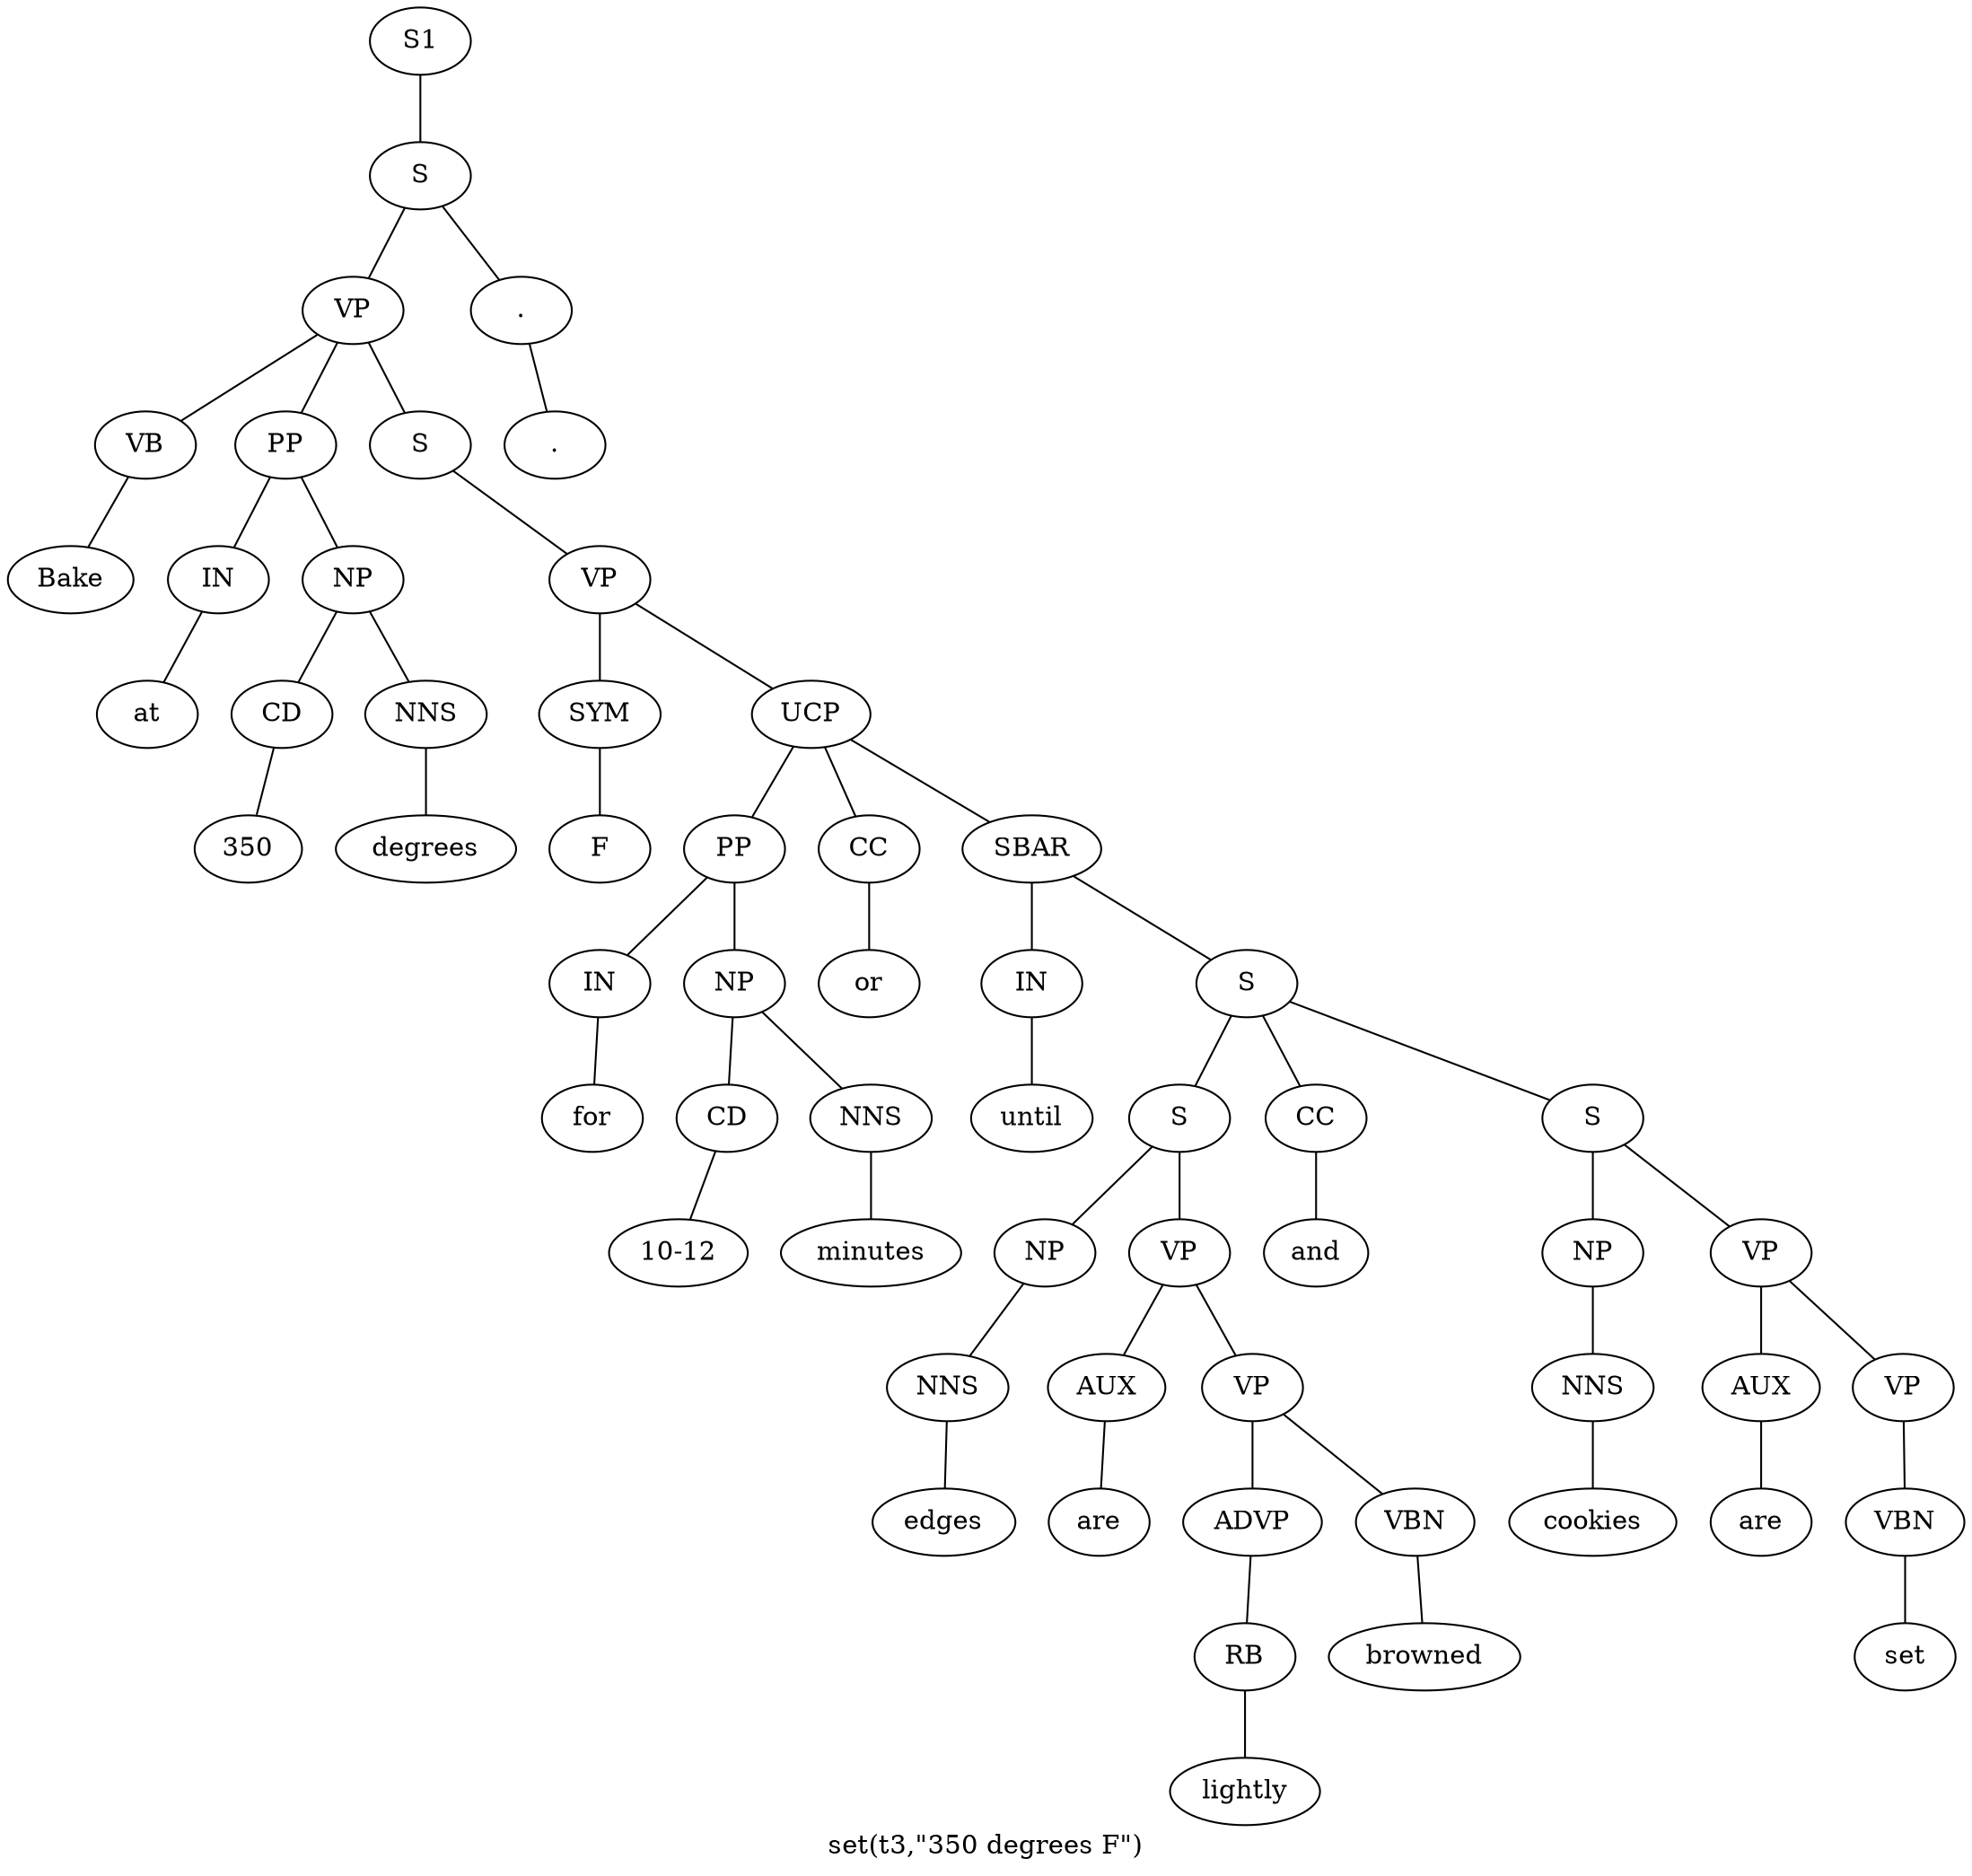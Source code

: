 graph SyntaxGraph {
	label = "set(t3,\"350 degrees F\")";
	Node0 [label="S1"];
	Node1 [label="S"];
	Node2 [label="VP"];
	Node3 [label="VB"];
	Node4 [label="Bake"];
	Node5 [label="PP"];
	Node6 [label="IN"];
	Node7 [label="at"];
	Node8 [label="NP"];
	Node9 [label="CD"];
	Node10 [label="350"];
	Node11 [label="NNS"];
	Node12 [label="degrees"];
	Node13 [label="S"];
	Node14 [label="VP"];
	Node15 [label="SYM"];
	Node16 [label="F"];
	Node17 [label="UCP"];
	Node18 [label="PP"];
	Node19 [label="IN"];
	Node20 [label="for"];
	Node21 [label="NP"];
	Node22 [label="CD"];
	Node23 [label="10-12"];
	Node24 [label="NNS"];
	Node25 [label="minutes"];
	Node26 [label="CC"];
	Node27 [label="or"];
	Node28 [label="SBAR"];
	Node29 [label="IN"];
	Node30 [label="until"];
	Node31 [label="S"];
	Node32 [label="S"];
	Node33 [label="NP"];
	Node34 [label="NNS"];
	Node35 [label="edges"];
	Node36 [label="VP"];
	Node37 [label="AUX"];
	Node38 [label="are"];
	Node39 [label="VP"];
	Node40 [label="ADVP"];
	Node41 [label="RB"];
	Node42 [label="lightly"];
	Node43 [label="VBN"];
	Node44 [label="browned"];
	Node45 [label="CC"];
	Node46 [label="and"];
	Node47 [label="S"];
	Node48 [label="NP"];
	Node49 [label="NNS"];
	Node50 [label="cookies"];
	Node51 [label="VP"];
	Node52 [label="AUX"];
	Node53 [label="are"];
	Node54 [label="VP"];
	Node55 [label="VBN"];
	Node56 [label="set"];
	Node57 [label="."];
	Node58 [label="."];

	Node0 -- Node1;
	Node1 -- Node2;
	Node1 -- Node57;
	Node2 -- Node3;
	Node2 -- Node5;
	Node2 -- Node13;
	Node3 -- Node4;
	Node5 -- Node6;
	Node5 -- Node8;
	Node6 -- Node7;
	Node8 -- Node9;
	Node8 -- Node11;
	Node9 -- Node10;
	Node11 -- Node12;
	Node13 -- Node14;
	Node14 -- Node15;
	Node14 -- Node17;
	Node15 -- Node16;
	Node17 -- Node18;
	Node17 -- Node26;
	Node17 -- Node28;
	Node18 -- Node19;
	Node18 -- Node21;
	Node19 -- Node20;
	Node21 -- Node22;
	Node21 -- Node24;
	Node22 -- Node23;
	Node24 -- Node25;
	Node26 -- Node27;
	Node28 -- Node29;
	Node28 -- Node31;
	Node29 -- Node30;
	Node31 -- Node32;
	Node31 -- Node45;
	Node31 -- Node47;
	Node32 -- Node33;
	Node32 -- Node36;
	Node33 -- Node34;
	Node34 -- Node35;
	Node36 -- Node37;
	Node36 -- Node39;
	Node37 -- Node38;
	Node39 -- Node40;
	Node39 -- Node43;
	Node40 -- Node41;
	Node41 -- Node42;
	Node43 -- Node44;
	Node45 -- Node46;
	Node47 -- Node48;
	Node47 -- Node51;
	Node48 -- Node49;
	Node49 -- Node50;
	Node51 -- Node52;
	Node51 -- Node54;
	Node52 -- Node53;
	Node54 -- Node55;
	Node55 -- Node56;
	Node57 -- Node58;
}